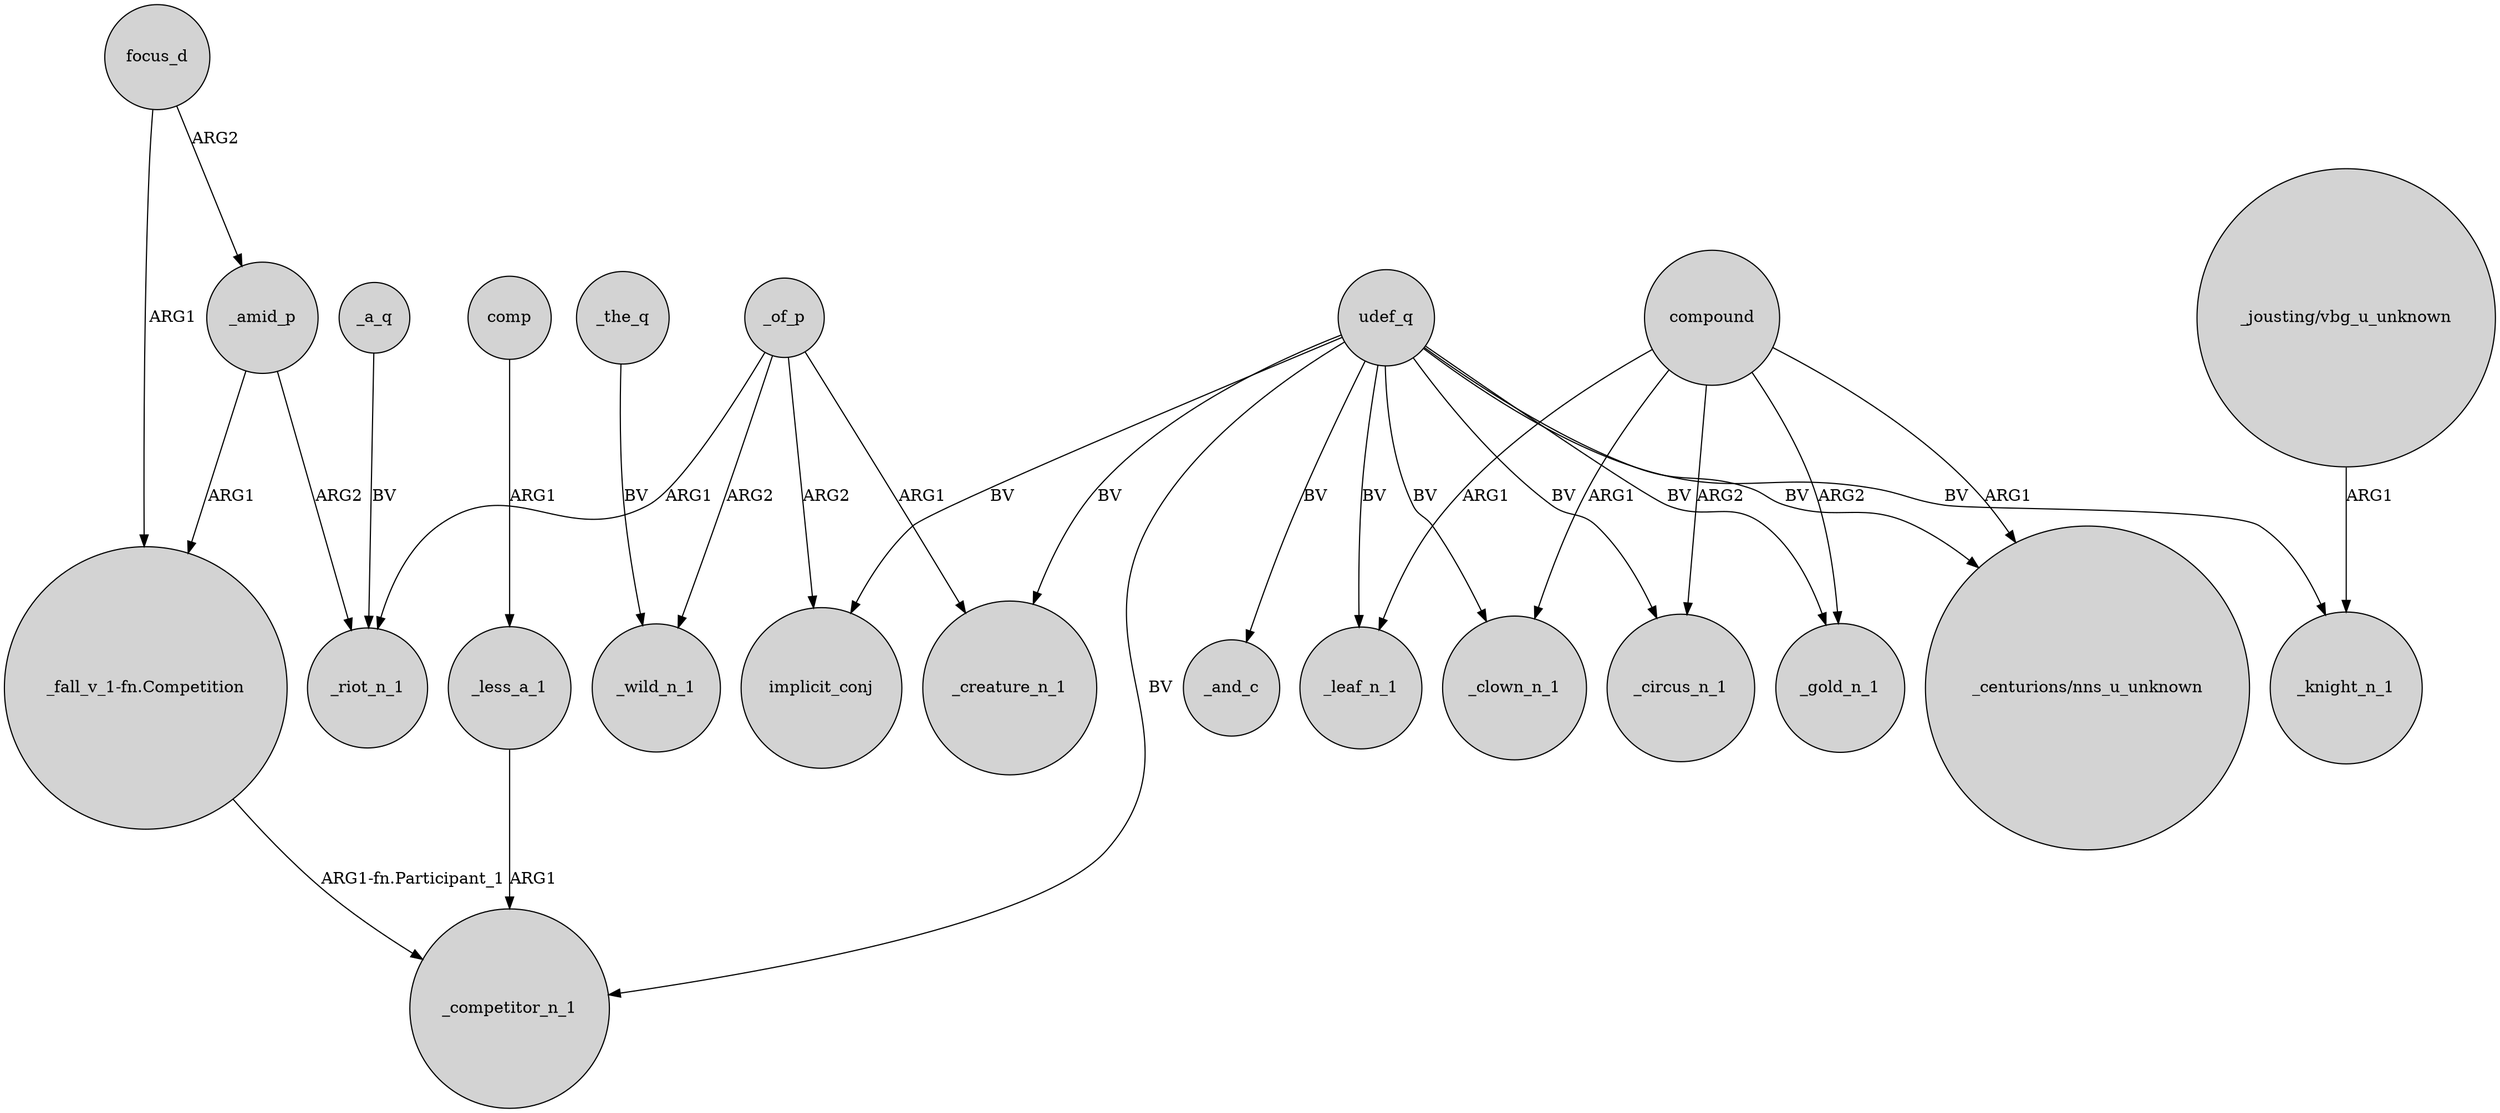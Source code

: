 digraph {
	node [shape=circle style=filled]
	_of_p -> _riot_n_1 [label=ARG1]
	_of_p -> _creature_n_1 [label=ARG1]
	compound -> _gold_n_1 [label=ARG2]
	focus_d -> _amid_p [label=ARG2]
	_amid_p -> _riot_n_1 [label=ARG2]
	udef_q -> _knight_n_1 [label=BV]
	"_jousting/vbg_u_unknown" -> _knight_n_1 [label=ARG1]
	_of_p -> implicit_conj [label=ARG2]
	compound -> _circus_n_1 [label=ARG2]
	udef_q -> _and_c [label=BV]
	_the_q -> _wild_n_1 [label=BV]
	_a_q -> _riot_n_1 [label=BV]
	_amid_p -> "_fall_v_1-fn.Competition" [label=ARG1]
	comp -> _less_a_1 [label=ARG1]
	udef_q -> _circus_n_1 [label=BV]
	compound -> _leaf_n_1 [label=ARG1]
	udef_q -> "_centurions/nns_u_unknown" [label=BV]
	udef_q -> _clown_n_1 [label=BV]
	_of_p -> _wild_n_1 [label=ARG2]
	udef_q -> _leaf_n_1 [label=BV]
	focus_d -> "_fall_v_1-fn.Competition" [label=ARG1]
	compound -> "_centurions/nns_u_unknown" [label=ARG1]
	"_fall_v_1-fn.Competition" -> _competitor_n_1 [label="ARG1-fn.Participant_1"]
	udef_q -> _competitor_n_1 [label=BV]
	udef_q -> _gold_n_1 [label=BV]
	udef_q -> _creature_n_1 [label=BV]
	udef_q -> implicit_conj [label=BV]
	compound -> _clown_n_1 [label=ARG1]
	_less_a_1 -> _competitor_n_1 [label=ARG1]
}
